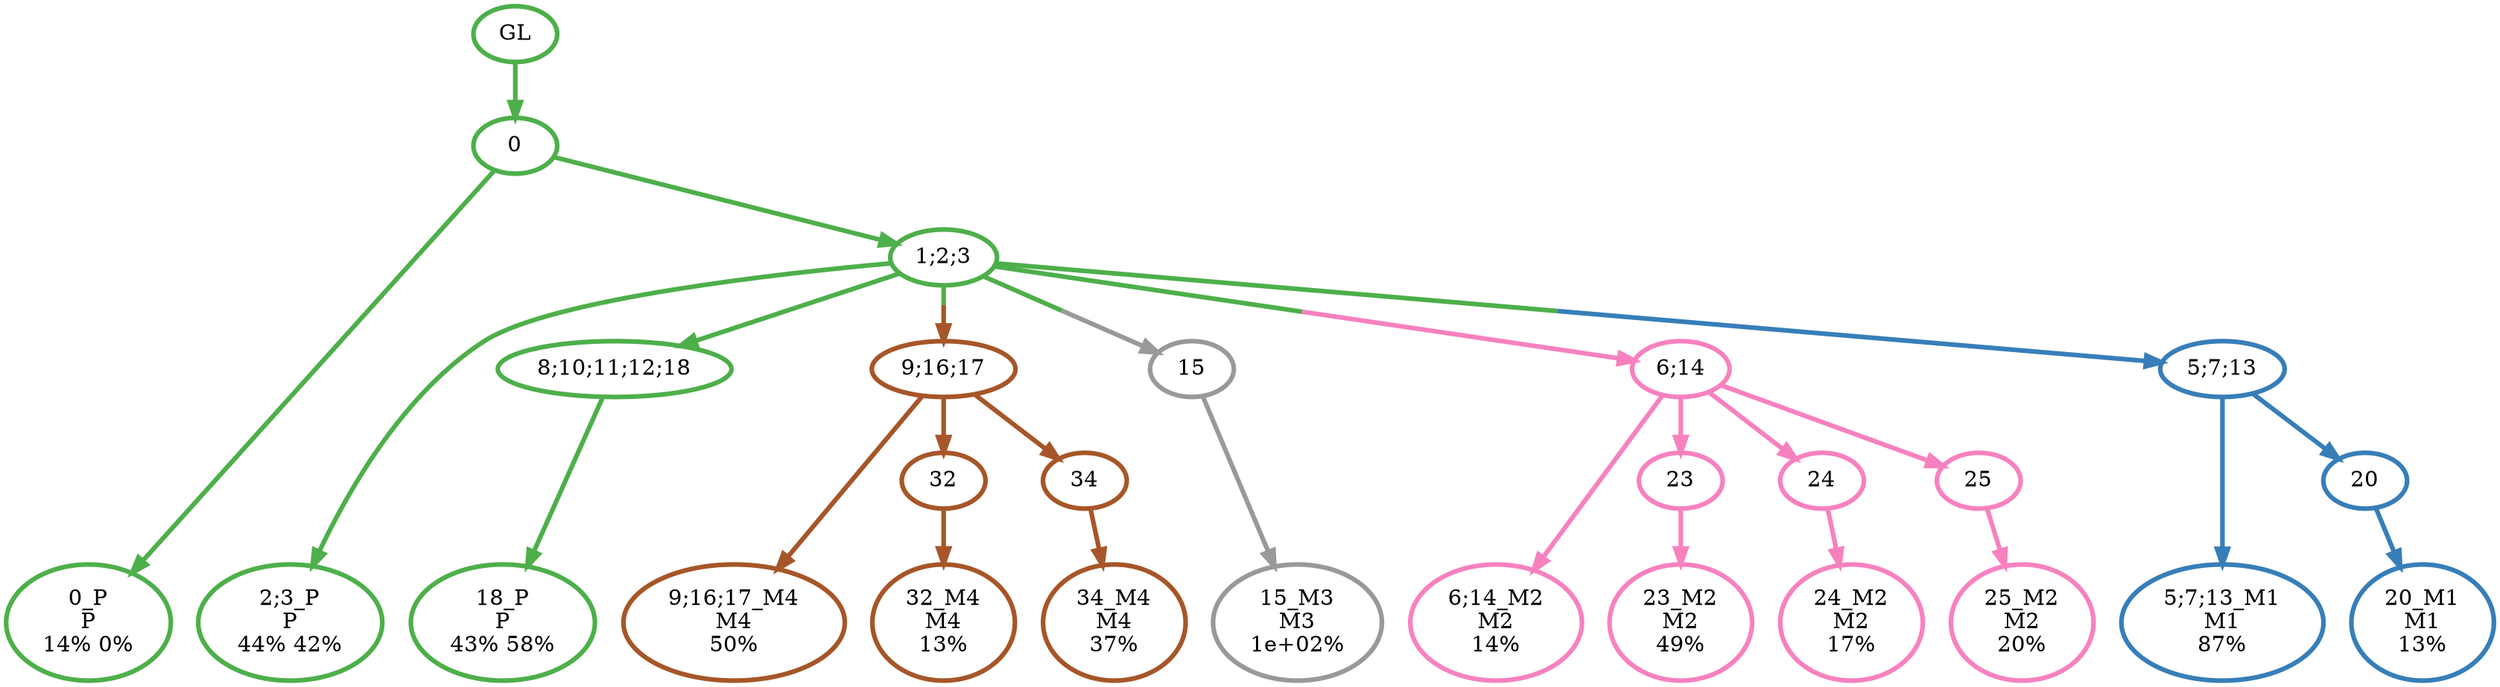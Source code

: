 digraph T {
	{
		rank=same
		24 [penwidth=3,colorscheme=set19,color=3,label="0_P\nP\n14% 0%"]
		22 [penwidth=3,colorscheme=set19,color=3,label="2;3_P\nP\n44% 42%"]
		20 [penwidth=3,colorscheme=set19,color=3,label="18_P\nP\n43% 58%"]
		19 [penwidth=3,colorscheme=set19,color=2,label="5;7;13_M1\nM1\n87%"]
		17 [penwidth=3,colorscheme=set19,color=2,label="20_M1\nM1\n13%"]
		16 [penwidth=3,colorscheme=set19,color=8,label="6;14_M2\nM2\n14%"]
		14 [penwidth=3,colorscheme=set19,color=8,label="23_M2\nM2\n49%"]
		12 [penwidth=3,colorscheme=set19,color=8,label="24_M2\nM2\n17%"]
		10 [penwidth=3,colorscheme=set19,color=8,label="25_M2\nM2\n20%"]
		9 [penwidth=3,colorscheme=set19,color=9,label="15_M3\nM3\n1e+02%"]
		8 [penwidth=3,colorscheme=set19,color=7,label="9;16;17_M4\nM4\n50%"]
		6 [penwidth=3,colorscheme=set19,color=7,label="32_M4\nM4\n13%"]
		4 [penwidth=3,colorscheme=set19,color=7,label="34_M4\nM4\n37%"]
	}
	26 [penwidth=3,colorscheme=set19,color=3,label="GL"]
	25 [penwidth=3,colorscheme=set19,color=3,label="0"]
	23 [penwidth=3,colorscheme=set19,color=3,label="1;2;3"]
	21 [penwidth=3,colorscheme=set19,color=3,label="8;10;11;12;18"]
	18 [penwidth=3,colorscheme=set19,color=2,label="20"]
	15 [penwidth=3,colorscheme=set19,color=8,label="23"]
	13 [penwidth=3,colorscheme=set19,color=8,label="24"]
	11 [penwidth=3,colorscheme=set19,color=8,label="25"]
	7 [penwidth=3,colorscheme=set19,color=7,label="32"]
	5 [penwidth=3,colorscheme=set19,color=7,label="34"]
	3 [penwidth=3,colorscheme=set19,color=7,label="9;16;17"]
	2 [penwidth=3,colorscheme=set19,color=9,label="15"]
	1 [penwidth=3,colorscheme=set19,color=8,label="6;14"]
	0 [penwidth=3,colorscheme=set19,color=2,label="5;7;13"]
	26 -> 25 [penwidth=3,colorscheme=set19,color=3]
	25 -> 24 [penwidth=3,colorscheme=set19,color=3]
	25 -> 23 [penwidth=3,colorscheme=set19,color=3]
	23 -> 22 [penwidth=3,colorscheme=set19,color=3]
	23 -> 21 [penwidth=3,colorscheme=set19,color=3]
	23 -> 3 [penwidth=3,colorscheme=set19,color="3;0.5:7"]
	23 -> 2 [penwidth=3,colorscheme=set19,color="3;0.5:9"]
	23 -> 1 [penwidth=3,colorscheme=set19,color="3;0.5:8"]
	23 -> 0 [penwidth=3,colorscheme=set19,color="3;0.5:2"]
	21 -> 20 [penwidth=3,colorscheme=set19,color=3]
	18 -> 17 [penwidth=3,colorscheme=set19,color=2]
	15 -> 14 [penwidth=3,colorscheme=set19,color=8]
	13 -> 12 [penwidth=3,colorscheme=set19,color=8]
	11 -> 10 [penwidth=3,colorscheme=set19,color=8]
	7 -> 6 [penwidth=3,colorscheme=set19,color=7]
	5 -> 4 [penwidth=3,colorscheme=set19,color=7]
	3 -> 8 [penwidth=3,colorscheme=set19,color=7]
	3 -> 7 [penwidth=3,colorscheme=set19,color=7]
	3 -> 5 [penwidth=3,colorscheme=set19,color=7]
	2 -> 9 [penwidth=3,colorscheme=set19,color=9]
	1 -> 16 [penwidth=3,colorscheme=set19,color=8]
	1 -> 15 [penwidth=3,colorscheme=set19,color=8]
	1 -> 13 [penwidth=3,colorscheme=set19,color=8]
	1 -> 11 [penwidth=3,colorscheme=set19,color=8]
	0 -> 19 [penwidth=3,colorscheme=set19,color=2]
	0 -> 18 [penwidth=3,colorscheme=set19,color=2]
}
